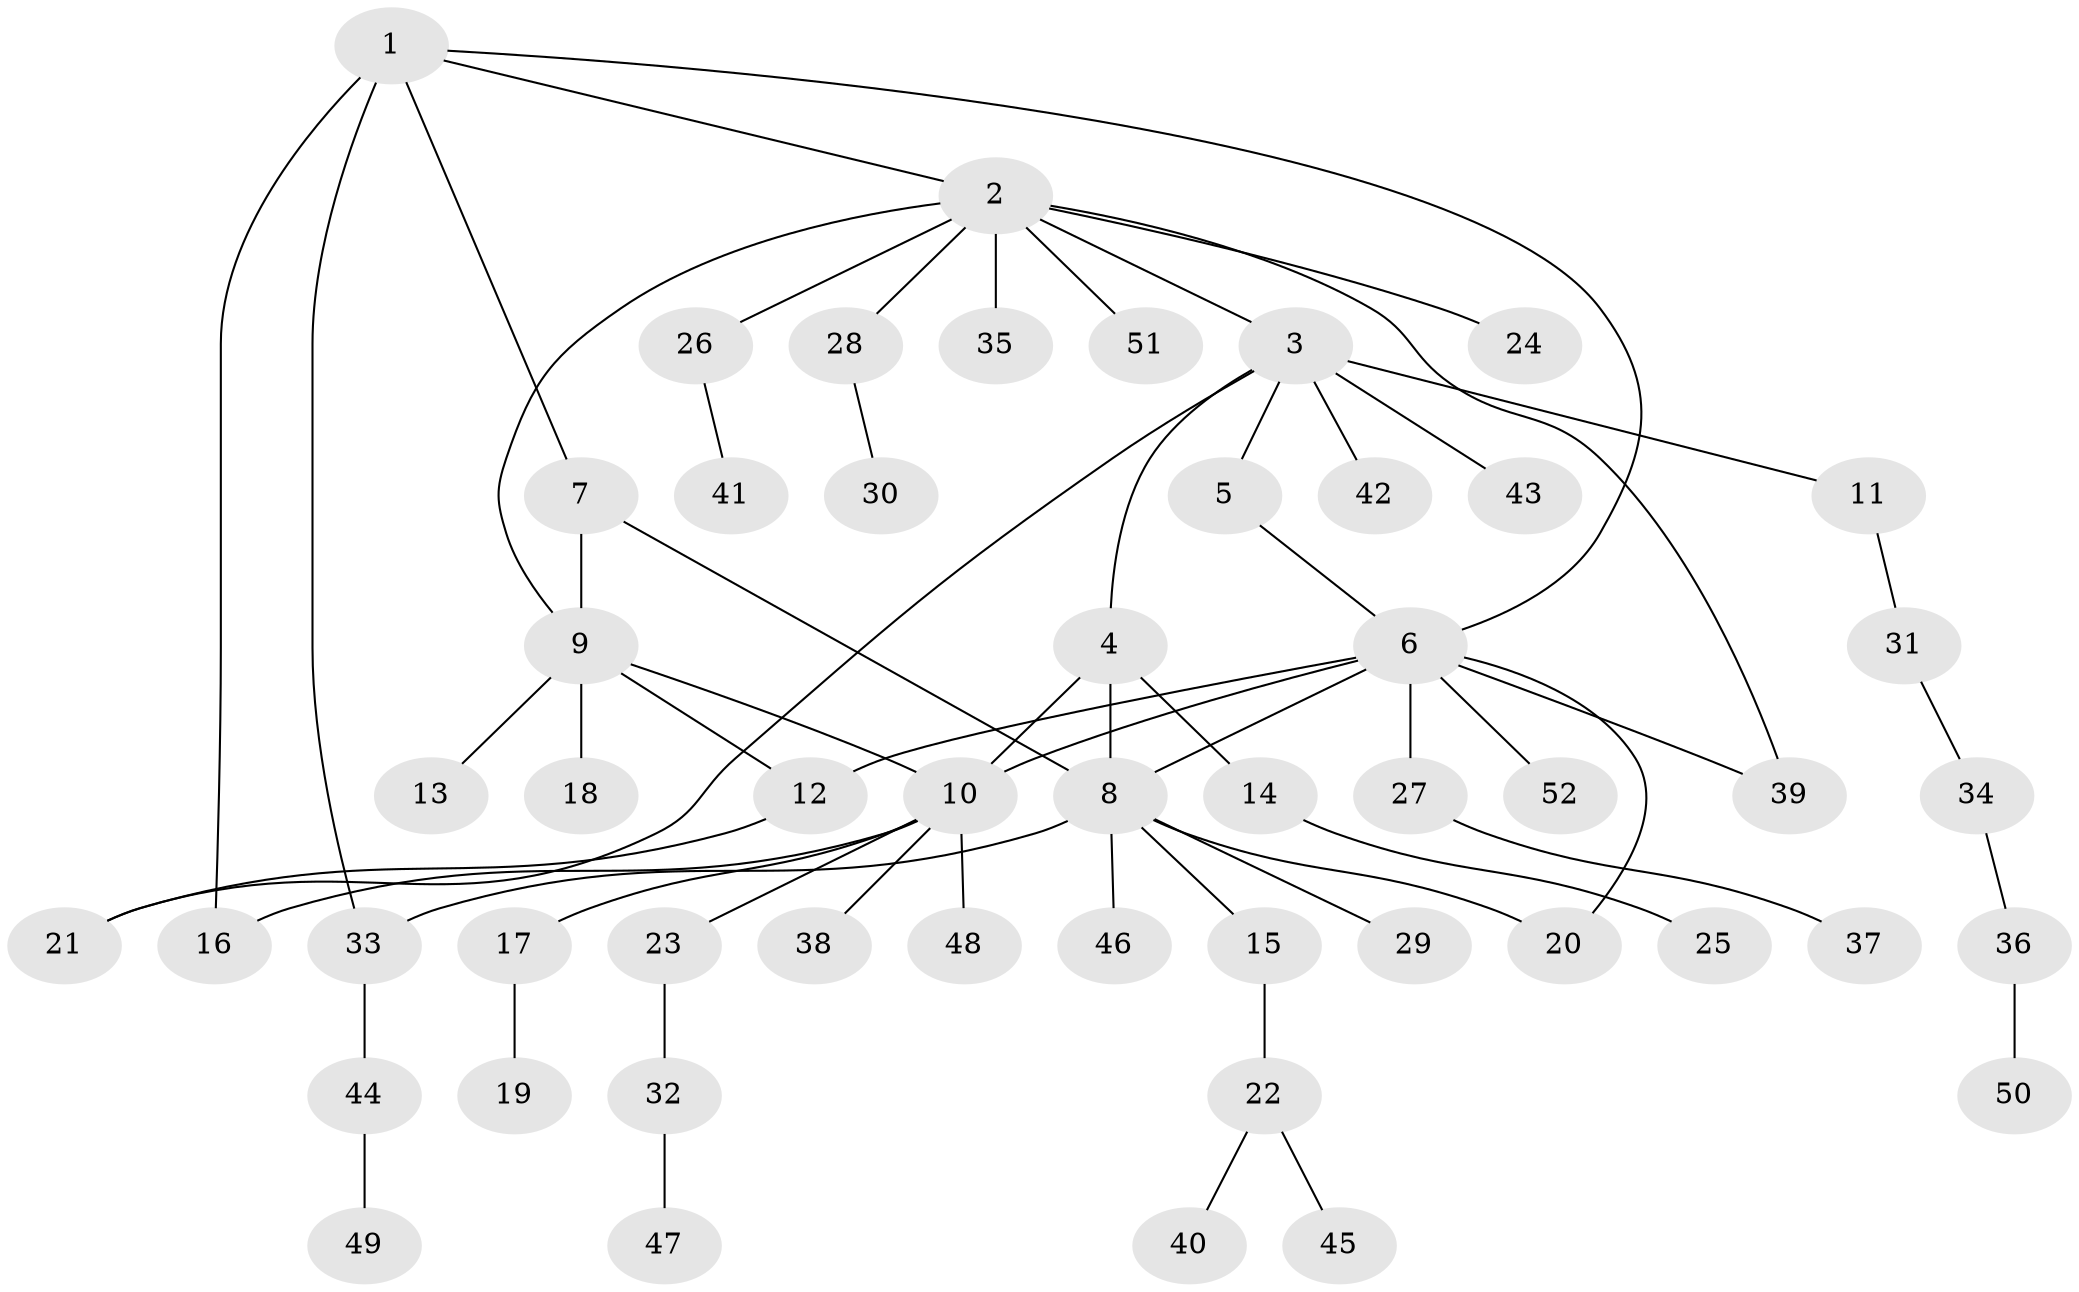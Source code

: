 // Generated by graph-tools (version 1.1) at 2025/02/03/09/25 03:02:42]
// undirected, 52 vertices, 63 edges
graph export_dot {
graph [start="1"]
  node [color=gray90,style=filled];
  1;
  2;
  3;
  4;
  5;
  6;
  7;
  8;
  9;
  10;
  11;
  12;
  13;
  14;
  15;
  16;
  17;
  18;
  19;
  20;
  21;
  22;
  23;
  24;
  25;
  26;
  27;
  28;
  29;
  30;
  31;
  32;
  33;
  34;
  35;
  36;
  37;
  38;
  39;
  40;
  41;
  42;
  43;
  44;
  45;
  46;
  47;
  48;
  49;
  50;
  51;
  52;
  1 -- 2;
  1 -- 6;
  1 -- 7;
  1 -- 16;
  1 -- 33;
  2 -- 3;
  2 -- 9;
  2 -- 24;
  2 -- 26;
  2 -- 28;
  2 -- 35;
  2 -- 39;
  2 -- 51;
  3 -- 4;
  3 -- 5;
  3 -- 11;
  3 -- 21;
  3 -- 42;
  3 -- 43;
  4 -- 8;
  4 -- 10;
  4 -- 14;
  5 -- 6;
  6 -- 8;
  6 -- 10;
  6 -- 12;
  6 -- 20;
  6 -- 27;
  6 -- 39;
  6 -- 52;
  7 -- 8;
  7 -- 9;
  8 -- 15;
  8 -- 20;
  8 -- 29;
  8 -- 33;
  8 -- 46;
  9 -- 10;
  9 -- 12;
  9 -- 13;
  9 -- 18;
  10 -- 16;
  10 -- 17;
  10 -- 23;
  10 -- 38;
  10 -- 48;
  11 -- 31;
  12 -- 21;
  14 -- 25;
  15 -- 22;
  17 -- 19;
  22 -- 40;
  22 -- 45;
  23 -- 32;
  26 -- 41;
  27 -- 37;
  28 -- 30;
  31 -- 34;
  32 -- 47;
  33 -- 44;
  34 -- 36;
  36 -- 50;
  44 -- 49;
}
